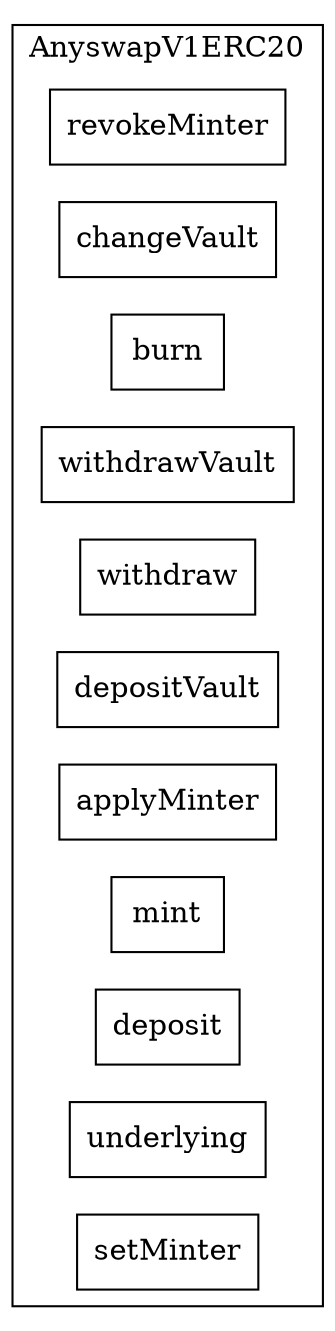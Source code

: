 strict digraph {
rankdir="LR"
node [shape=box]
subgraph cluster_127_AnyswapV1ERC20 {
label = "AnyswapV1ERC20"
"127_revokeMinter" [label="revokeMinter"]
"127_changeVault" [label="changeVault"]
"127_burn" [label="burn"]
"127_withdrawVault" [label="withdrawVault"]
"127_withdraw" [label="withdraw"]
"127_depositVault" [label="depositVault"]
"127_applyMinter" [label="applyMinter"]
"127_mint" [label="mint"]
"127_deposit" [label="deposit"]
"127_underlying" [label="underlying"]
"127_setMinter" [label="setMinter"]
}subgraph cluster_solidity {
label = "[Solidity]"
}
}